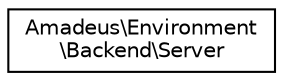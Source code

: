 digraph "Graphical Class Hierarchy"
{
  edge [fontname="Helvetica",fontsize="10",labelfontname="Helvetica",labelfontsize="10"];
  node [fontname="Helvetica",fontsize="10",shape=record];
  rankdir="LR";
  Node0 [label="Amadeus\\Environment\l\\Backend\\Server",height=0.2,width=0.4,color="black", fillcolor="white", style="filled",URL="$classAmadeus_1_1Environment_1_1Backend_1_1Server.html"];
}
